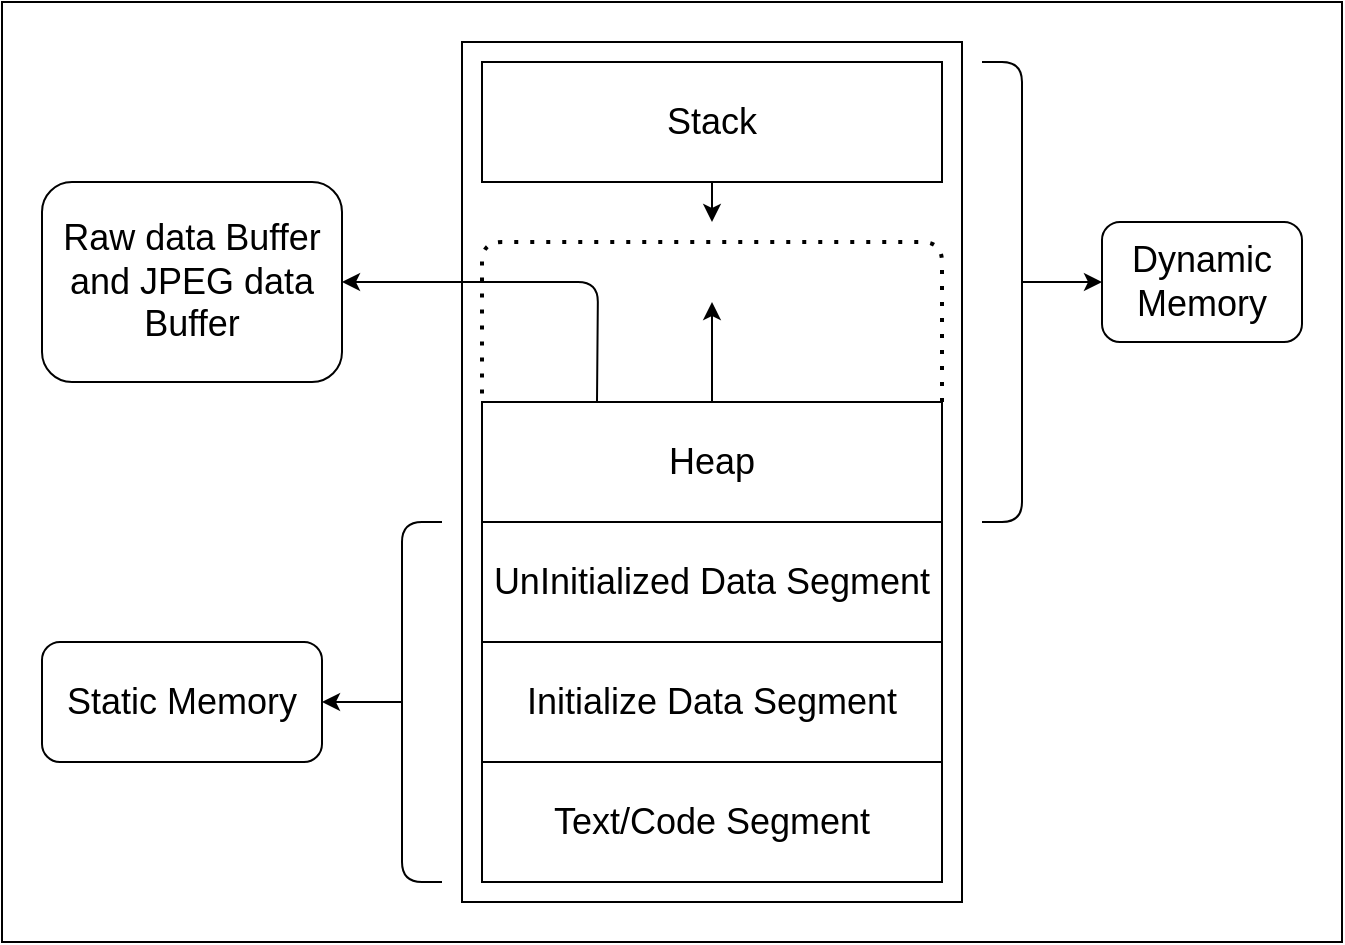 <mxfile version="13.9.9" type="device"><diagram id="21xAa_t7zSZfe9bz3fEs" name="Page-1"><mxGraphModel dx="905" dy="665" grid="1" gridSize="10" guides="1" tooltips="1" connect="1" arrows="1" fold="1" page="1" pageScale="1" pageWidth="850" pageHeight="1100" math="0" shadow="0"><root><mxCell id="0"/><mxCell id="1" parent="0"/><mxCell id="GBWw3HoncBmfU5-qHb_q-23" value="" style="rounded=0;whiteSpace=wrap;html=1;" vertex="1" parent="1"><mxGeometry x="40" y="60" width="670" height="470" as="geometry"/></mxCell><mxCell id="GBWw3HoncBmfU5-qHb_q-12" value="" style="rounded=0;whiteSpace=wrap;html=1;" vertex="1" parent="1"><mxGeometry x="270" y="80" width="250" height="430" as="geometry"/></mxCell><mxCell id="GBWw3HoncBmfU5-qHb_q-5" value="&lt;font style=&quot;font-size: 18px&quot;&gt;Text/Code Segment&lt;/font&gt;" style="rounded=0;whiteSpace=wrap;html=1;" vertex="1" parent="1"><mxGeometry x="280" y="440" width="230" height="60" as="geometry"/></mxCell><mxCell id="GBWw3HoncBmfU5-qHb_q-6" value="&lt;font style=&quot;font-size: 18px&quot;&gt;Initialize Data Segment&lt;/font&gt;" style="rounded=0;whiteSpace=wrap;html=1;" vertex="1" parent="1"><mxGeometry x="280" y="380" width="230" height="60" as="geometry"/></mxCell><mxCell id="GBWw3HoncBmfU5-qHb_q-7" value="&lt;font style=&quot;font-size: 18px&quot;&gt;UnInitialized Data Segment&lt;/font&gt;" style="rounded=0;whiteSpace=wrap;html=1;" vertex="1" parent="1"><mxGeometry x="280" y="320" width="230" height="60" as="geometry"/></mxCell><mxCell id="GBWw3HoncBmfU5-qHb_q-8" value="&lt;font style=&quot;font-size: 18px&quot;&gt;Heap&lt;/font&gt;" style="rounded=0;whiteSpace=wrap;html=1;" vertex="1" parent="1"><mxGeometry x="280" y="260" width="230" height="60" as="geometry"/></mxCell><mxCell id="GBWw3HoncBmfU5-qHb_q-9" value="&lt;font style=&quot;font-size: 18px&quot;&gt;Stack&lt;/font&gt;" style="rounded=0;whiteSpace=wrap;html=1;" vertex="1" parent="1"><mxGeometry x="280" y="90" width="230" height="60" as="geometry"/></mxCell><mxCell id="GBWw3HoncBmfU5-qHb_q-10" value="" style="endArrow=classic;html=1;exitX=0.5;exitY=1;exitDx=0;exitDy=0;" edge="1" parent="1" source="GBWw3HoncBmfU5-qHb_q-9"><mxGeometry width="50" height="50" relative="1" as="geometry"><mxPoint x="360" y="400" as="sourcePoint"/><mxPoint x="395" y="170" as="targetPoint"/></mxGeometry></mxCell><mxCell id="GBWw3HoncBmfU5-qHb_q-11" value="" style="endArrow=classic;html=1;exitX=0.5;exitY=0;exitDx=0;exitDy=0;" edge="1" parent="1" source="GBWw3HoncBmfU5-qHb_q-8"><mxGeometry width="50" height="50" relative="1" as="geometry"><mxPoint x="405" y="210" as="sourcePoint"/><mxPoint x="395" y="210" as="targetPoint"/></mxGeometry></mxCell><mxCell id="GBWw3HoncBmfU5-qHb_q-13" value="" style="endArrow=none;html=1;" edge="1" parent="1"><mxGeometry width="50" height="50" relative="1" as="geometry"><mxPoint x="260" y="500" as="sourcePoint"/><mxPoint x="260" y="320" as="targetPoint"/><Array as="points"><mxPoint x="240" y="500"/><mxPoint x="240" y="410"/><mxPoint x="240" y="320"/></Array></mxGeometry></mxCell><mxCell id="GBWw3HoncBmfU5-qHb_q-14" value="" style="endArrow=classic;html=1;" edge="1" parent="1"><mxGeometry width="50" height="50" relative="1" as="geometry"><mxPoint x="240" y="410" as="sourcePoint"/><mxPoint x="200" y="410" as="targetPoint"/></mxGeometry></mxCell><mxCell id="GBWw3HoncBmfU5-qHb_q-15" value="&lt;font style=&quot;font-size: 18px&quot;&gt;Static Memory&lt;/font&gt;" style="rounded=1;whiteSpace=wrap;html=1;" vertex="1" parent="1"><mxGeometry x="60" y="380" width="140" height="60" as="geometry"/></mxCell><mxCell id="GBWw3HoncBmfU5-qHb_q-16" value="" style="endArrow=none;html=1;" edge="1" parent="1"><mxGeometry width="50" height="50" relative="1" as="geometry"><mxPoint x="530" y="320" as="sourcePoint"/><mxPoint x="530" y="90" as="targetPoint"/><Array as="points"><mxPoint x="550" y="320"/><mxPoint x="550" y="200"/><mxPoint x="550" y="90"/></Array></mxGeometry></mxCell><mxCell id="GBWw3HoncBmfU5-qHb_q-17" value="" style="endArrow=classic;html=1;" edge="1" parent="1"><mxGeometry width="50" height="50" relative="1" as="geometry"><mxPoint x="550" y="200" as="sourcePoint"/><mxPoint x="590" y="200" as="targetPoint"/></mxGeometry></mxCell><mxCell id="GBWw3HoncBmfU5-qHb_q-18" value="&lt;font style=&quot;font-size: 18px&quot;&gt;Dynamic Memory&lt;/font&gt;" style="rounded=1;whiteSpace=wrap;html=1;" vertex="1" parent="1"><mxGeometry x="590" y="170" width="100" height="60" as="geometry"/></mxCell><mxCell id="GBWw3HoncBmfU5-qHb_q-20" value="" style="endArrow=classic;html=1;exitX=0.25;exitY=0;exitDx=0;exitDy=0;entryX=1;entryY=0.5;entryDx=0;entryDy=0;" edge="1" parent="1" source="GBWw3HoncBmfU5-qHb_q-8" target="GBWw3HoncBmfU5-qHb_q-21"><mxGeometry width="50" height="50" relative="1" as="geometry"><mxPoint x="160" y="225" as="sourcePoint"/><mxPoint x="210" y="175" as="targetPoint"/><Array as="points"><mxPoint x="338" y="200"/></Array></mxGeometry></mxCell><mxCell id="GBWw3HoncBmfU5-qHb_q-21" value="&lt;font style=&quot;font-size: 18px&quot;&gt;Raw data Buffer and JPEG data Buffer&lt;/font&gt;" style="rounded=1;whiteSpace=wrap;html=1;" vertex="1" parent="1"><mxGeometry x="60" y="150" width="150" height="100" as="geometry"/></mxCell><mxCell id="GBWw3HoncBmfU5-qHb_q-22" value="" style="endArrow=none;dashed=1;html=1;dashPattern=1 3;strokeWidth=2;entryX=0;entryY=0;entryDx=0;entryDy=0;exitX=1;exitY=0;exitDx=0;exitDy=0;" edge="1" parent="1" source="GBWw3HoncBmfU5-qHb_q-8" target="GBWw3HoncBmfU5-qHb_q-8"><mxGeometry width="50" height="50" relative="1" as="geometry"><mxPoint x="370" y="280" as="sourcePoint"/><mxPoint x="420" y="230" as="targetPoint"/><Array as="points"><mxPoint x="510" y="180"/><mxPoint x="395" y="180"/><mxPoint x="280" y="180"/></Array></mxGeometry></mxCell></root></mxGraphModel></diagram></mxfile>